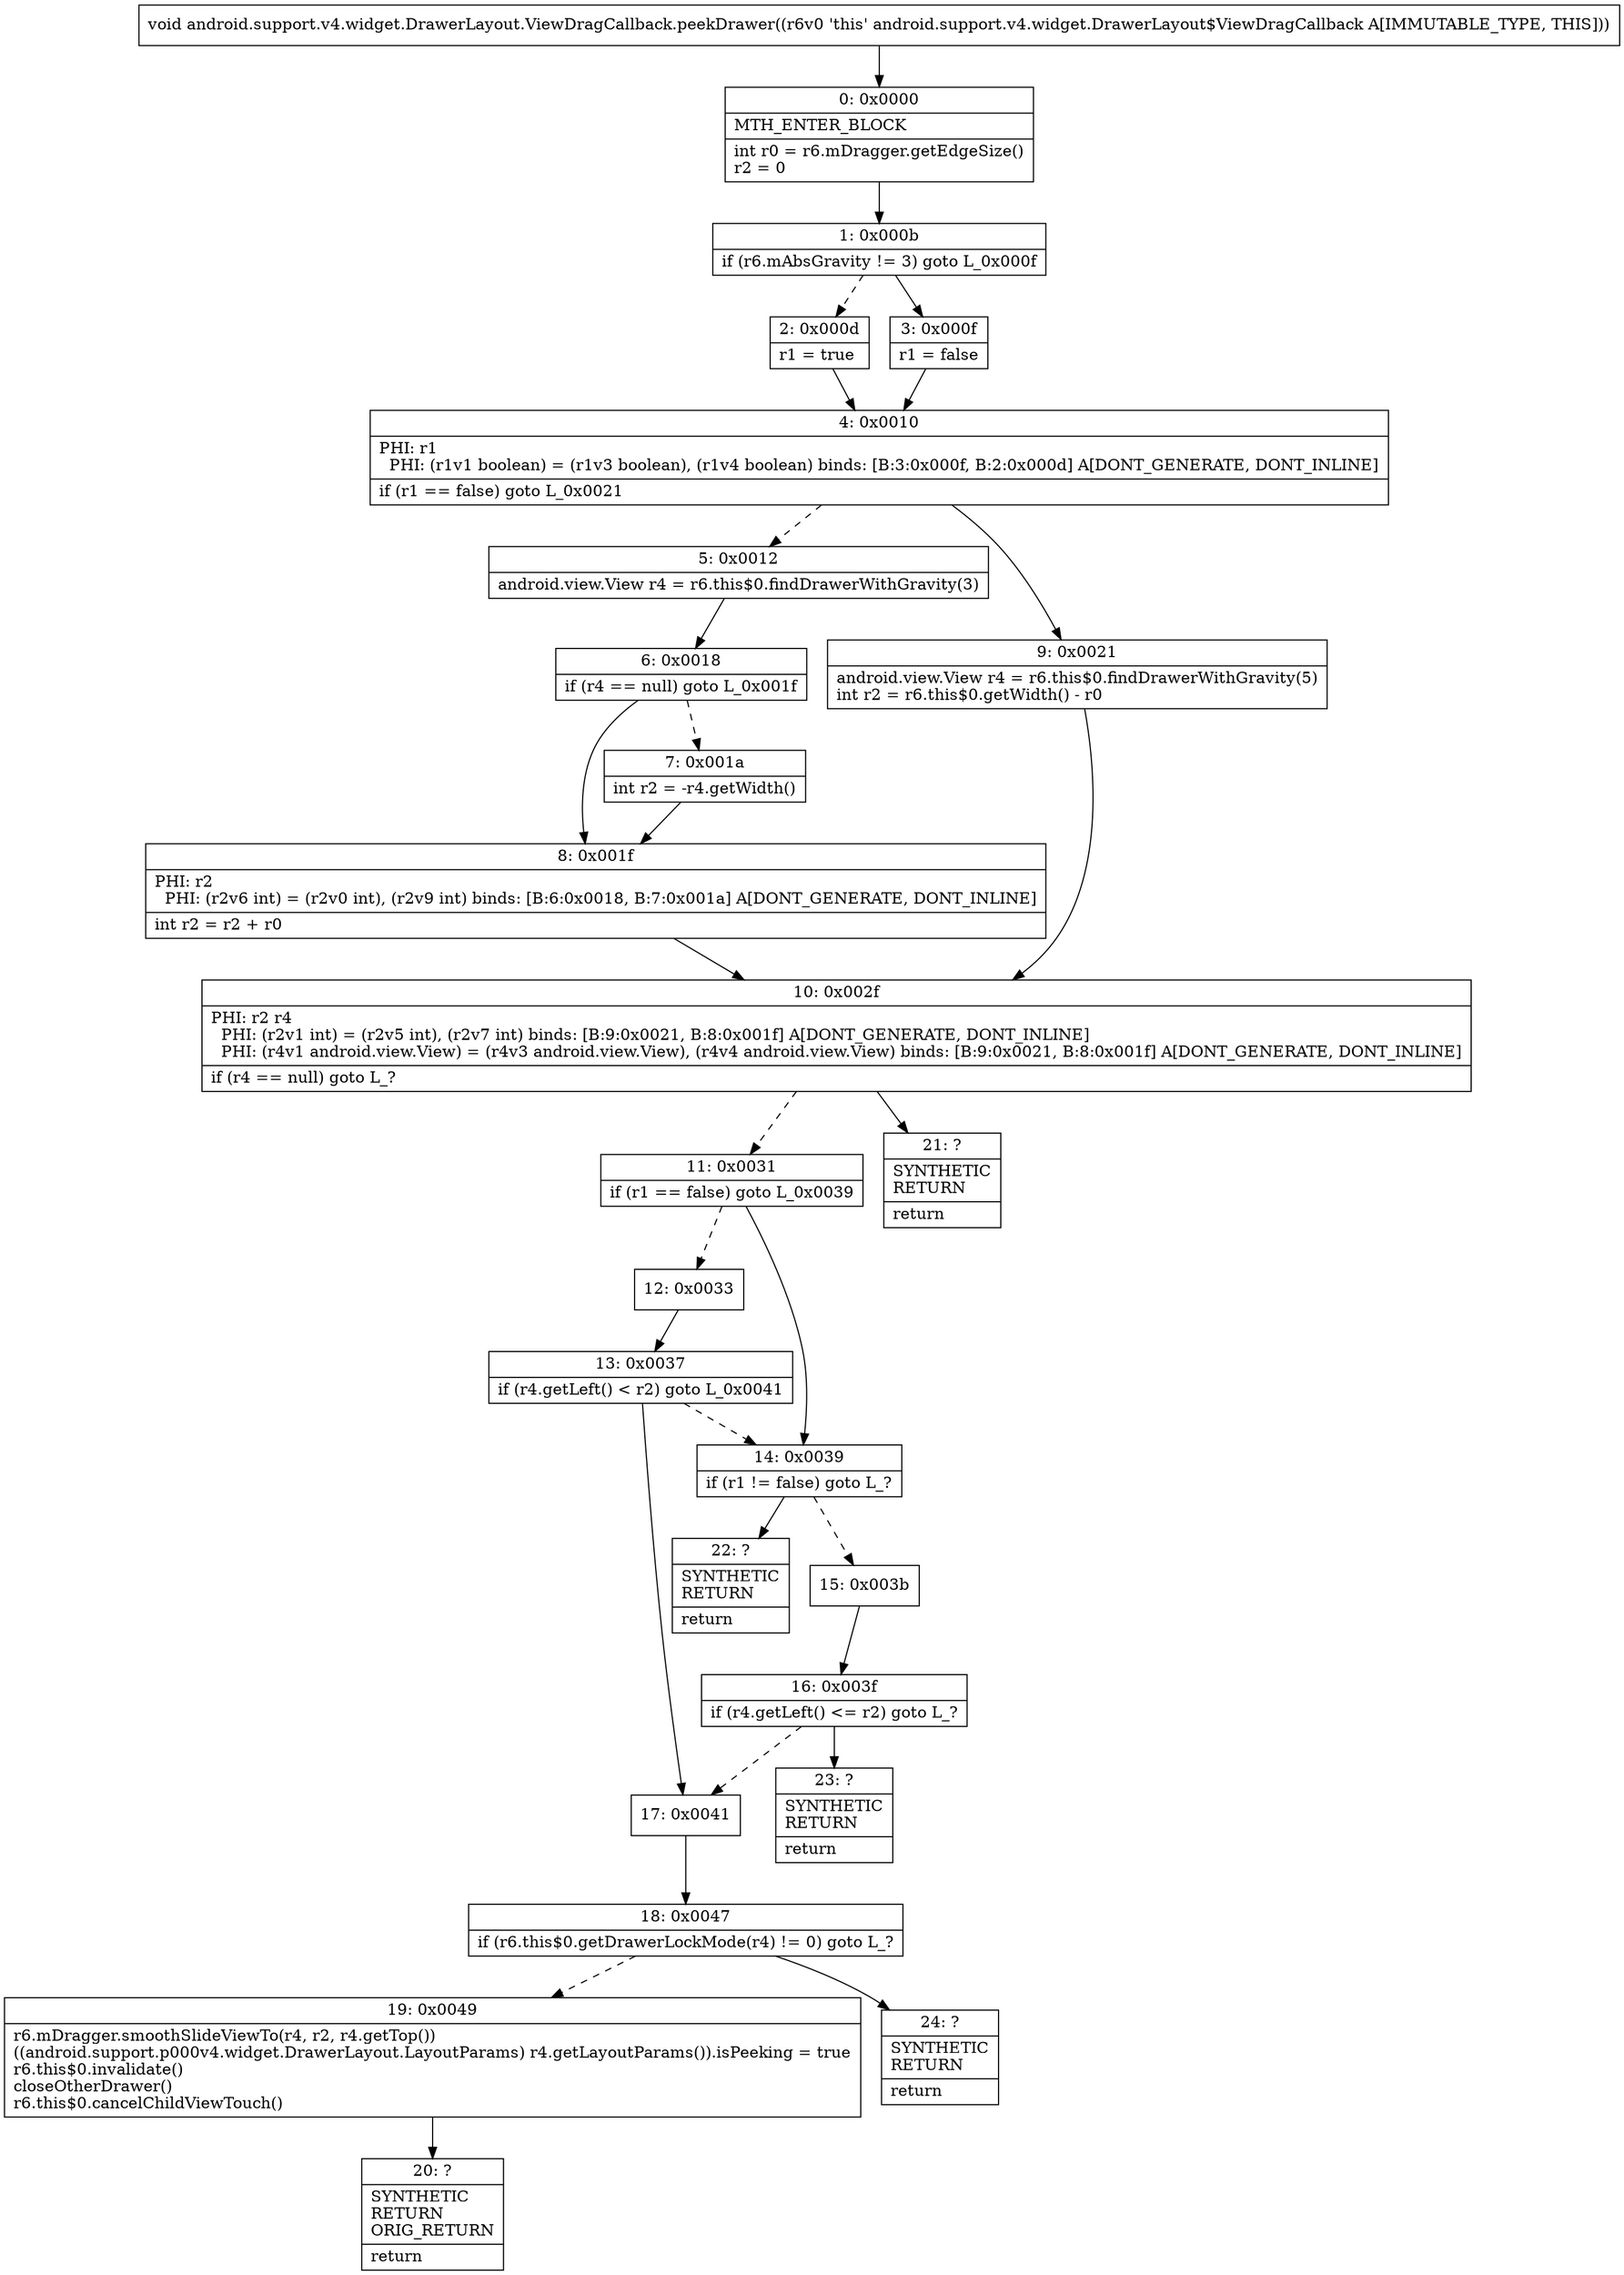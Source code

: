 digraph "CFG forandroid.support.v4.widget.DrawerLayout.ViewDragCallback.peekDrawer()V" {
Node_0 [shape=record,label="{0\:\ 0x0000|MTH_ENTER_BLOCK\l|int r0 = r6.mDragger.getEdgeSize()\lr2 = 0\l}"];
Node_1 [shape=record,label="{1\:\ 0x000b|if (r6.mAbsGravity != 3) goto L_0x000f\l}"];
Node_2 [shape=record,label="{2\:\ 0x000d|r1 = true\l}"];
Node_3 [shape=record,label="{3\:\ 0x000f|r1 = false\l}"];
Node_4 [shape=record,label="{4\:\ 0x0010|PHI: r1 \l  PHI: (r1v1 boolean) = (r1v3 boolean), (r1v4 boolean) binds: [B:3:0x000f, B:2:0x000d] A[DONT_GENERATE, DONT_INLINE]\l|if (r1 == false) goto L_0x0021\l}"];
Node_5 [shape=record,label="{5\:\ 0x0012|android.view.View r4 = r6.this$0.findDrawerWithGravity(3)\l}"];
Node_6 [shape=record,label="{6\:\ 0x0018|if (r4 == null) goto L_0x001f\l}"];
Node_7 [shape=record,label="{7\:\ 0x001a|int r2 = \-r4.getWidth()\l}"];
Node_8 [shape=record,label="{8\:\ 0x001f|PHI: r2 \l  PHI: (r2v6 int) = (r2v0 int), (r2v9 int) binds: [B:6:0x0018, B:7:0x001a] A[DONT_GENERATE, DONT_INLINE]\l|int r2 = r2 + r0\l}"];
Node_9 [shape=record,label="{9\:\ 0x0021|android.view.View r4 = r6.this$0.findDrawerWithGravity(5)\lint r2 = r6.this$0.getWidth() \- r0\l}"];
Node_10 [shape=record,label="{10\:\ 0x002f|PHI: r2 r4 \l  PHI: (r2v1 int) = (r2v5 int), (r2v7 int) binds: [B:9:0x0021, B:8:0x001f] A[DONT_GENERATE, DONT_INLINE]\l  PHI: (r4v1 android.view.View) = (r4v3 android.view.View), (r4v4 android.view.View) binds: [B:9:0x0021, B:8:0x001f] A[DONT_GENERATE, DONT_INLINE]\l|if (r4 == null) goto L_?\l}"];
Node_11 [shape=record,label="{11\:\ 0x0031|if (r1 == false) goto L_0x0039\l}"];
Node_12 [shape=record,label="{12\:\ 0x0033}"];
Node_13 [shape=record,label="{13\:\ 0x0037|if (r4.getLeft() \< r2) goto L_0x0041\l}"];
Node_14 [shape=record,label="{14\:\ 0x0039|if (r1 != false) goto L_?\l}"];
Node_15 [shape=record,label="{15\:\ 0x003b}"];
Node_16 [shape=record,label="{16\:\ 0x003f|if (r4.getLeft() \<= r2) goto L_?\l}"];
Node_17 [shape=record,label="{17\:\ 0x0041}"];
Node_18 [shape=record,label="{18\:\ 0x0047|if (r6.this$0.getDrawerLockMode(r4) != 0) goto L_?\l}"];
Node_19 [shape=record,label="{19\:\ 0x0049|r6.mDragger.smoothSlideViewTo(r4, r2, r4.getTop())\l((android.support.p000v4.widget.DrawerLayout.LayoutParams) r4.getLayoutParams()).isPeeking = true\lr6.this$0.invalidate()\lcloseOtherDrawer()\lr6.this$0.cancelChildViewTouch()\l}"];
Node_20 [shape=record,label="{20\:\ ?|SYNTHETIC\lRETURN\lORIG_RETURN\l|return\l}"];
Node_21 [shape=record,label="{21\:\ ?|SYNTHETIC\lRETURN\l|return\l}"];
Node_22 [shape=record,label="{22\:\ ?|SYNTHETIC\lRETURN\l|return\l}"];
Node_23 [shape=record,label="{23\:\ ?|SYNTHETIC\lRETURN\l|return\l}"];
Node_24 [shape=record,label="{24\:\ ?|SYNTHETIC\lRETURN\l|return\l}"];
MethodNode[shape=record,label="{void android.support.v4.widget.DrawerLayout.ViewDragCallback.peekDrawer((r6v0 'this' android.support.v4.widget.DrawerLayout$ViewDragCallback A[IMMUTABLE_TYPE, THIS])) }"];
MethodNode -> Node_0;
Node_0 -> Node_1;
Node_1 -> Node_2[style=dashed];
Node_1 -> Node_3;
Node_2 -> Node_4;
Node_3 -> Node_4;
Node_4 -> Node_5[style=dashed];
Node_4 -> Node_9;
Node_5 -> Node_6;
Node_6 -> Node_7[style=dashed];
Node_6 -> Node_8;
Node_7 -> Node_8;
Node_8 -> Node_10;
Node_9 -> Node_10;
Node_10 -> Node_11[style=dashed];
Node_10 -> Node_21;
Node_11 -> Node_12[style=dashed];
Node_11 -> Node_14;
Node_12 -> Node_13;
Node_13 -> Node_14[style=dashed];
Node_13 -> Node_17;
Node_14 -> Node_15[style=dashed];
Node_14 -> Node_22;
Node_15 -> Node_16;
Node_16 -> Node_17[style=dashed];
Node_16 -> Node_23;
Node_17 -> Node_18;
Node_18 -> Node_19[style=dashed];
Node_18 -> Node_24;
Node_19 -> Node_20;
}

